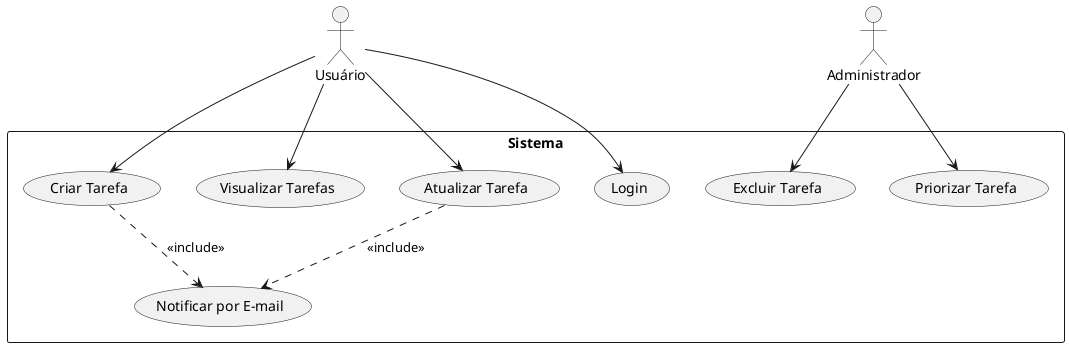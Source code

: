 @startuml
actor "Usuário" as U
actor "Administrador" as A

rectangle Sistema {
  usecase "Criar Tarefa" as UC1
  usecase "Visualizar Tarefas" as UC2
  usecase "Atualizar Tarefa" as UC3
  usecase "Excluir Tarefa" as UC4
  usecase "Priorizar Tarefa" as UC5
  usecase "Login" as UC6
  usecase "Notificar por E-mail" as UC7
}

U --> UC1
U --> UC2
U --> UC3
A --> UC4
A --> UC5
U --> UC6
UC1 ..> UC7 : <<include>>
UC3 ..> UC7 : <<include>>
@enduml